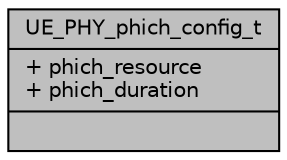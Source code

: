 digraph "UE_PHY_phich_config_t"
{
 // LATEX_PDF_SIZE
  edge [fontname="Helvetica",fontsize="10",labelfontname="Helvetica",labelfontsize="10"];
  node [fontname="Helvetica",fontsize="10",shape=record];
  Node1 [label="{UE_PHY_phich_config_t\n|+ phich_resource\l+ phich_duration\l|}",height=0.2,width=0.4,color="black", fillcolor="grey75", style="filled", fontcolor="black",tooltip=" "];
}
